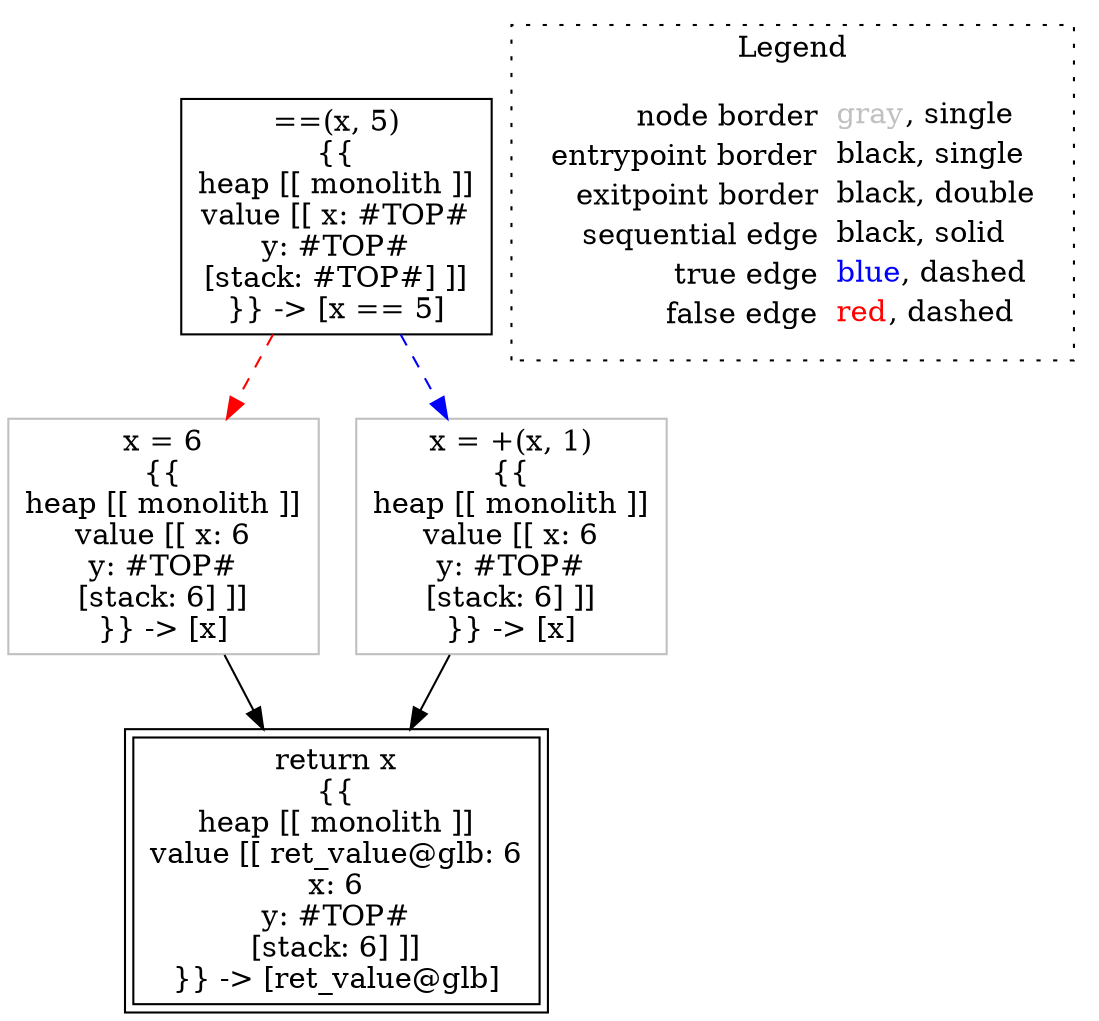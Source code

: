 digraph {
	"node0" [shape="rect",color="black",label=<==(x, 5)<BR/>{{<BR/>heap [[ monolith ]]<BR/>value [[ x: #TOP#<BR/>y: #TOP#<BR/>[stack: #TOP#] ]]<BR/>}} -&gt; [x == 5]>];
	"node1" [shape="rect",color="gray",label=<x = 6<BR/>{{<BR/>heap [[ monolith ]]<BR/>value [[ x: 6<BR/>y: #TOP#<BR/>[stack: 6] ]]<BR/>}} -&gt; [x]>];
	"node2" [shape="rect",color="gray",label=<x = +(x, 1)<BR/>{{<BR/>heap [[ monolith ]]<BR/>value [[ x: 6<BR/>y: #TOP#<BR/>[stack: 6] ]]<BR/>}} -&gt; [x]>];
	"node3" [shape="rect",color="black",peripheries="2",label=<return x<BR/>{{<BR/>heap [[ monolith ]]<BR/>value [[ ret_value@glb: 6<BR/>x: 6<BR/>y: #TOP#<BR/>[stack: 6] ]]<BR/>}} -&gt; [ret_value@glb]>];
	"node1" -> "node3" [color="black"];
	"node0" -> "node1" [color="red",style="dashed"];
	"node0" -> "node2" [color="blue",style="dashed"];
	"node2" -> "node3" [color="black"];
subgraph cluster_legend {
	label="Legend";
	style=dotted;
	node [shape=plaintext];
	"legend" [label=<<table border="0" cellpadding="2" cellspacing="0" cellborder="0"><tr><td align="right">node border&nbsp;</td><td align="left"><font color="gray">gray</font>, single</td></tr><tr><td align="right">entrypoint border&nbsp;</td><td align="left"><font color="black">black</font>, single</td></tr><tr><td align="right">exitpoint border&nbsp;</td><td align="left"><font color="black">black</font>, double</td></tr><tr><td align="right">sequential edge&nbsp;</td><td align="left"><font color="black">black</font>, solid</td></tr><tr><td align="right">true edge&nbsp;</td><td align="left"><font color="blue">blue</font>, dashed</td></tr><tr><td align="right">false edge&nbsp;</td><td align="left"><font color="red">red</font>, dashed</td></tr></table>>];
}

}
